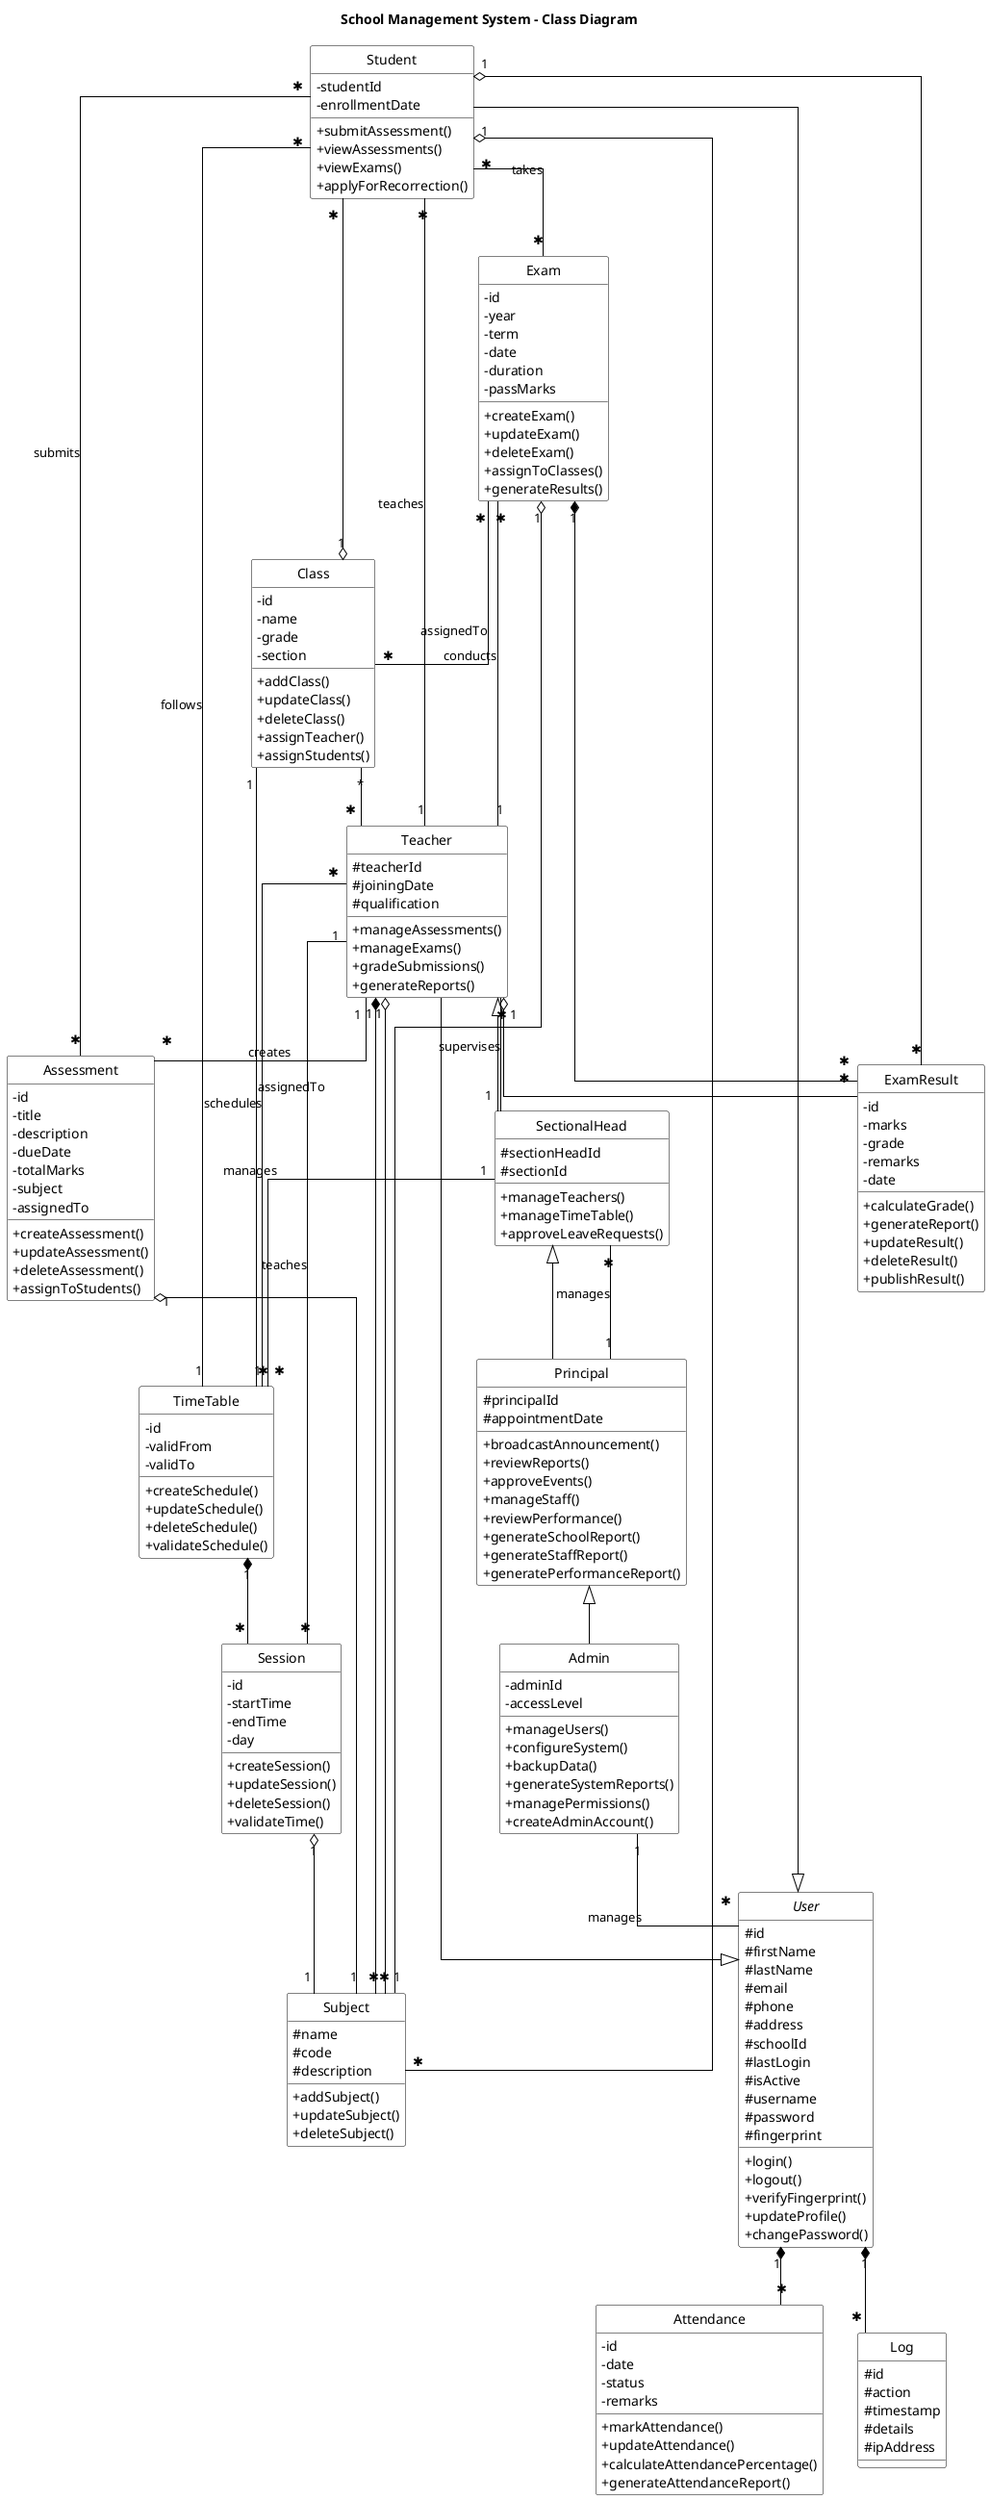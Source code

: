 @startuml School Management System - Class Diagram
title School Management System - Class Diagram

' Layout settings
skinparam Linetype ortho
skinparam classAttributeIconSize 0
hide circle

' Style settings
skinparam class {
    color black
    BackgroundColor white
    BorderColor black
    ArrowColor black
}

class Subject {
    # name
    # code
    # description

    + addSubject()
    + updateSubject()
    + deleteSubject()
}

abstract class User {
    # id
    # firstName
    # lastName
    # email
    # phone
    # address
    # schoolId
    # lastLogin
    # isActive
    # username
    # password
    # fingerprint
    
    + login()
    + logout()
    + verifyFingerprint()
    + updateProfile()
    + changePassword()
}

class Student {
    - studentId
    - enrollmentDate
    
    + submitAssessment()
    + viewAssessments()
    + viewExams()
    + applyForRecorrection()
}

class Teacher {
    # teacherId
    # joiningDate
    # qualification
    
    + manageAssessments()
    + manageExams()
    + gradeSubmissions()
    + generateReports()
}

class SectionalHead {
    # sectionHeadId
    # sectionId
    
    + manageTeachers()
    + manageTimeTable()
    + approveLeaveRequests()
}

class Principal {
    # principalId
    # appointmentDate
    
    + broadcastAnnouncement()
    + reviewReports()
    + approveEvents()
    + manageStaff()
    + reviewPerformance()
    + generateSchoolReport()
    + generateStaffReport()
    + generatePerformanceReport()
}

class Admin {
    - adminId
    - accessLevel
    
    + manageUsers()
    + configureSystem()
    + backupData()
    + generateSystemReports()
    + managePermissions()
    + createAdminAccount()
}

class Class {
    - id
    - name
    - grade
    - section
    
    + addClass()
    + updateClass()
    + deleteClass()
    + assignTeacher()
    + assignStudents()
}

class Assessment {
    - id
    - title
    - description
    - dueDate
    - totalMarks
    - subject
    - assignedTo
    
    + createAssessment()
    + updateAssessment()
    + deleteAssessment()
    + assignToStudents()
}

class Exam {
    - id
    - year
    - term
    - date
    - duration
    - passMarks
    
    + createExam()
    + updateExam()
    + deleteExam()
    + assignToClasses()
    + generateResults()
}

class ExamResult {
    - id
    - marks
    - grade
    - remarks
    - date
    
    + calculateGrade()
    + generateReport()
    + updateResult()
    + deleteResult()
    + publishResult()
}

class TimeTable {
    - id
    - validFrom
    - validTo
    
    + createSchedule()
    + updateSchedule()
    + deleteSchedule()
    + validateSchedule()
}

class Session {
    - id
    - startTime
    - endTime
    - day
    
    + createSession()
    + updateSession()
    + deleteSession()
    + validateTime()
}

class Attendance {
    - id
    - date
    - status
    - remarks
    
    + markAttendance()
    + updateAttendance()
    + calculateAttendancePercentage()
    + generateAttendanceReport()
}

class Log {
    # id
    # action
    # timestamp
    # details
    # ipAddress
}

' Inheritance relationships
User <|-- Student
User <|-- Teacher
Principal <|-- Admin
Teacher <|-- SectionalHead
SectionalHead <|-- Principal

' Compositions relationships
User "1" *-- "✱" Log
Teacher "1" *-- "✱" Subject
TimeTable "1" *-- "✱" Session
Exam "1" *-- "✱" ExamResult
User "1" *-- "✱" Attendance

' Aggregations relationships
Student "1" o-- "✱" Subject
Student "1" o-- "✱" ExamResult
Teacher "1" o-- "✱" Subject
Teacher "1" o-- "✱" ExamResult
Class "*" -- "✱" Teacher
Class "1" o-- "✱" Student
Session "1" o-- "1" Subject
Assessment "1" o-- "1" Subject
Exam "1" o-- "1" Subject

' Assosiation relationships
Student "✱" -- "✱" Assessment : submits
Student "✱" -- "✱" Exam : takes
Student "✱" -- "1" TimeTable : follows
Teacher "1" -- "✱" Student : teaches
Teacher "✱" -- "✱" TimeTable : schedules
Teacher "1" -- "✱" Assessment : creates
Teacher "1" -- "✱" Session : teaches
Teacher "1" -- "✱" Exam : conducts
SectionalHead "1" -- "✱" Teacher : supervises
SectionalHead "1" -- "✱" TimeTable : manages
Principal "1" -- "✱" SectionalHead : manages
Admin "1" -- "✱" User : manages
Exam "✱" -- "✱" Class : assignedTo
TimeTable "1" -- "1" Class : assignedTo

@enduml
